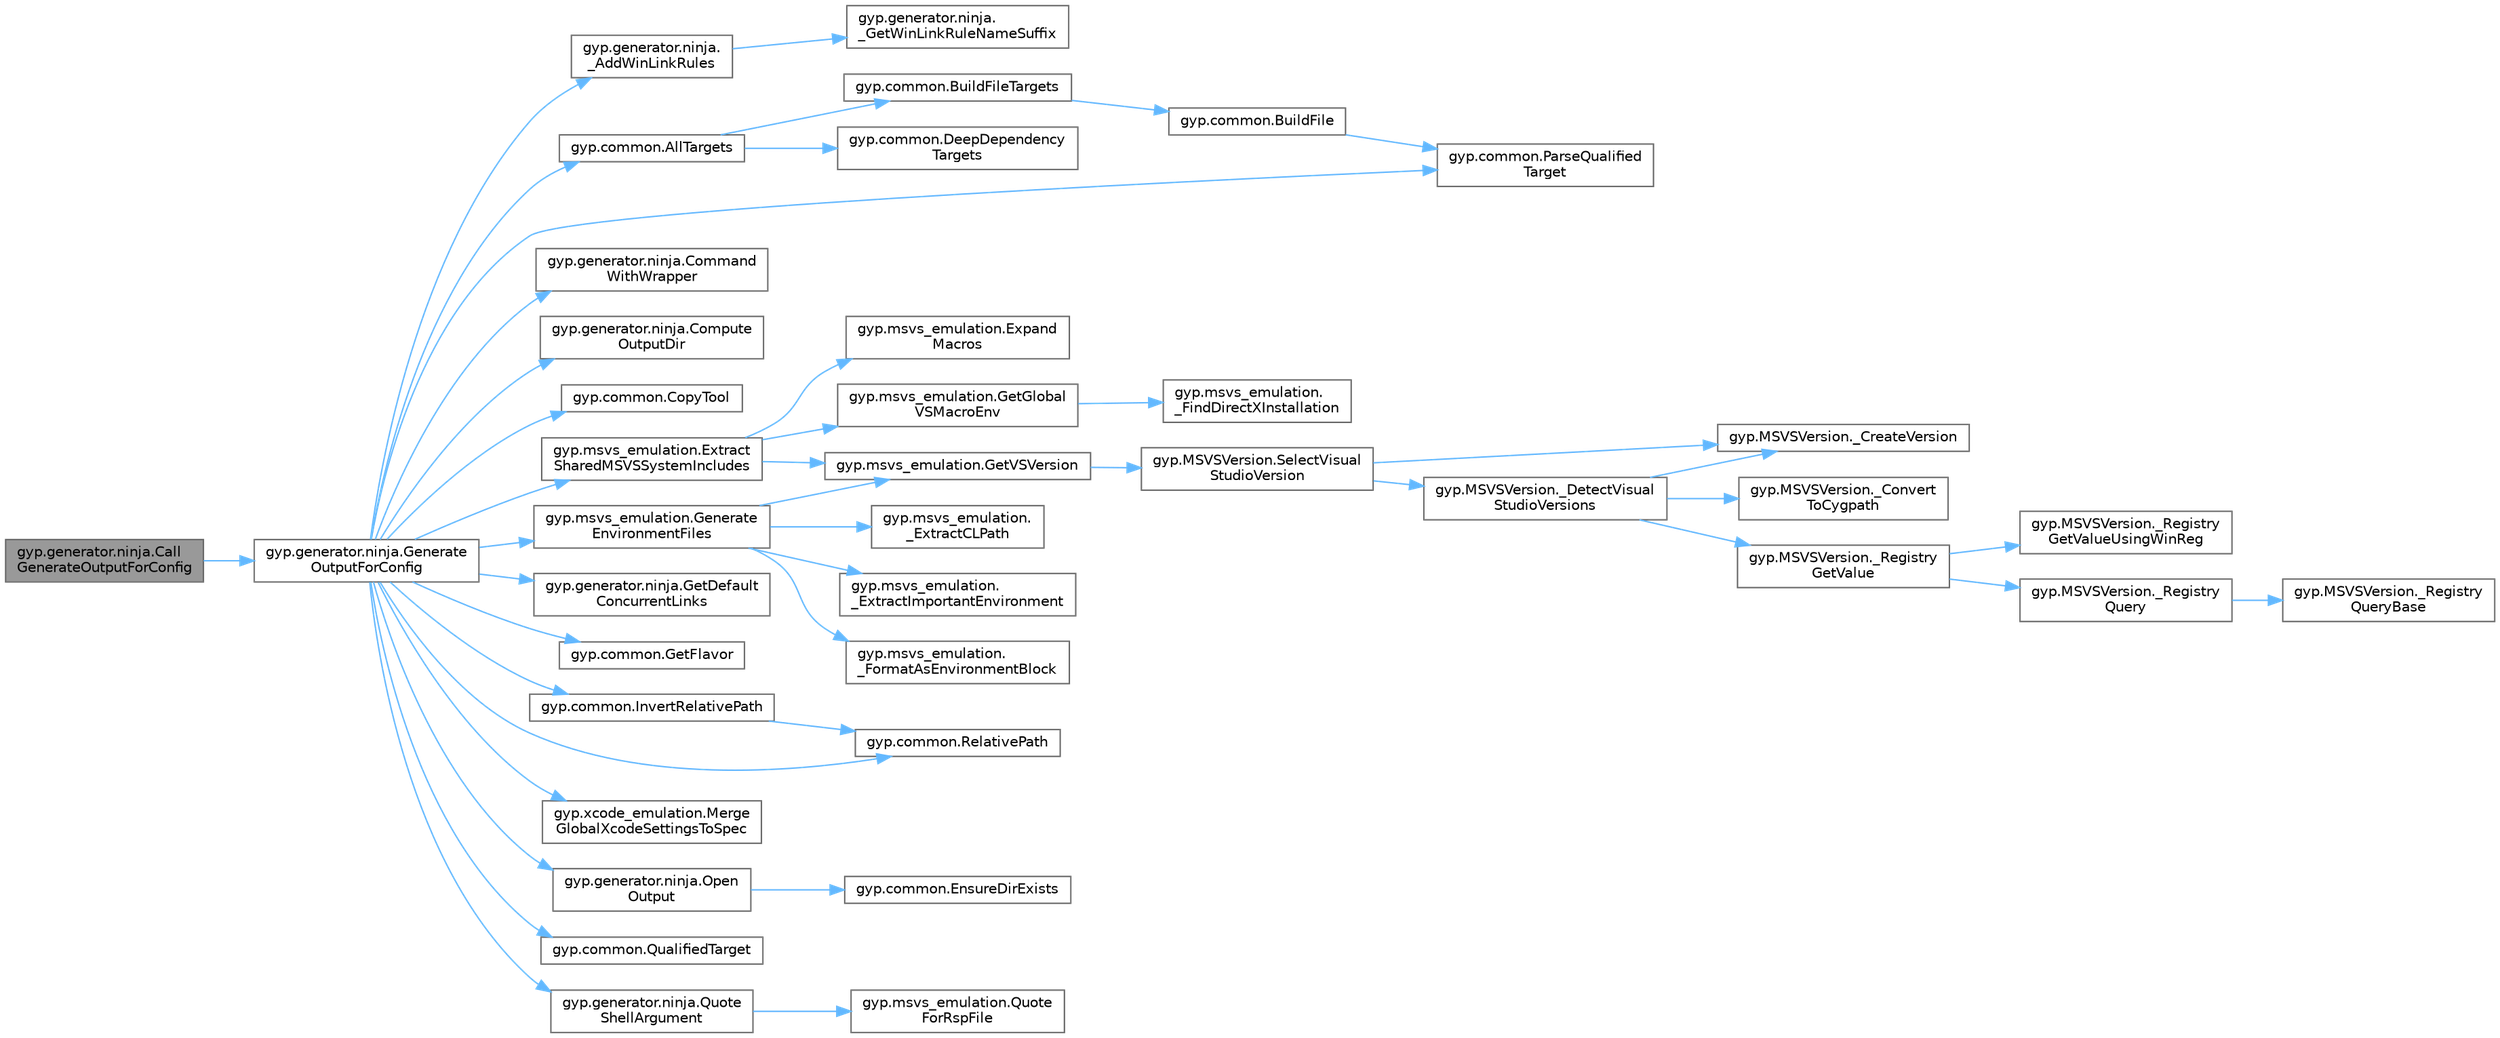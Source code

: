 digraph "gyp.generator.ninja.CallGenerateOutputForConfig"
{
 // LATEX_PDF_SIZE
  bgcolor="transparent";
  edge [fontname=Helvetica,fontsize=10,labelfontname=Helvetica,labelfontsize=10];
  node [fontname=Helvetica,fontsize=10,shape=box,height=0.2,width=0.4];
  rankdir="LR";
  Node1 [id="Node000001",label="gyp.generator.ninja.Call\lGenerateOutputForConfig",height=0.2,width=0.4,color="gray40", fillcolor="grey60", style="filled", fontcolor="black",tooltip=" "];
  Node1 -> Node2 [id="edge85_Node000001_Node000002",color="steelblue1",style="solid",tooltip=" "];
  Node2 [id="Node000002",label="gyp.generator.ninja.Generate\lOutputForConfig",height=0.2,width=0.4,color="grey40", fillcolor="white", style="filled",URL="$namespacegyp_1_1generator_1_1ninja.html#ae725b232455eaaa660dee42d4a8050dd",tooltip=" "];
  Node2 -> Node3 [id="edge86_Node000002_Node000003",color="steelblue1",style="solid",tooltip=" "];
  Node3 [id="Node000003",label="gyp.generator.ninja.\l_AddWinLinkRules",height=0.2,width=0.4,color="grey40", fillcolor="white", style="filled",URL="$namespacegyp_1_1generator_1_1ninja.html#a0863c37b45278a14886fffe9c08892b6",tooltip=" "];
  Node3 -> Node4 [id="edge87_Node000003_Node000004",color="steelblue1",style="solid",tooltip=" "];
  Node4 [id="Node000004",label="gyp.generator.ninja.\l_GetWinLinkRuleNameSuffix",height=0.2,width=0.4,color="grey40", fillcolor="white", style="filled",URL="$namespacegyp_1_1generator_1_1ninja.html#ab1c232b7ca3caf129bd5653555e65a69",tooltip=" "];
  Node2 -> Node5 [id="edge88_Node000002_Node000005",color="steelblue1",style="solid",tooltip=" "];
  Node5 [id="Node000005",label="gyp.common.AllTargets",height=0.2,width=0.4,color="grey40", fillcolor="white", style="filled",URL="$namespacegyp_1_1common.html#ae29bb9a2368860059458248dd76adeaa",tooltip=" "];
  Node5 -> Node6 [id="edge89_Node000005_Node000006",color="steelblue1",style="solid",tooltip=" "];
  Node6 [id="Node000006",label="gyp.common.BuildFileTargets",height=0.2,width=0.4,color="grey40", fillcolor="white", style="filled",URL="$namespacegyp_1_1common.html#af5b1948b93a4d7ebab845f7a7747f364",tooltip=" "];
  Node6 -> Node7 [id="edge90_Node000006_Node000007",color="steelblue1",style="solid",tooltip=" "];
  Node7 [id="Node000007",label="gyp.common.BuildFile",height=0.2,width=0.4,color="grey40", fillcolor="white", style="filled",URL="$namespacegyp_1_1common.html#a07c15710a1e349c4f75efb69406be2f1",tooltip=" "];
  Node7 -> Node8 [id="edge91_Node000007_Node000008",color="steelblue1",style="solid",tooltip=" "];
  Node8 [id="Node000008",label="gyp.common.ParseQualified\lTarget",height=0.2,width=0.4,color="grey40", fillcolor="white", style="filled",URL="$namespacegyp_1_1common.html#a51180f038e57ff79c30f6231d1d7958f",tooltip=" "];
  Node5 -> Node9 [id="edge92_Node000005_Node000009",color="steelblue1",style="solid",tooltip=" "];
  Node9 [id="Node000009",label="gyp.common.DeepDependency\lTargets",height=0.2,width=0.4,color="grey40", fillcolor="white", style="filled",URL="$namespacegyp_1_1common.html#a9df840aaceba6f500699dcf070dd78f8",tooltip=" "];
  Node2 -> Node10 [id="edge93_Node000002_Node000010",color="steelblue1",style="solid",tooltip=" "];
  Node10 [id="Node000010",label="gyp.generator.ninja.Command\lWithWrapper",height=0.2,width=0.4,color="grey40", fillcolor="white", style="filled",URL="$namespacegyp_1_1generator_1_1ninja.html#a8870939cd395f1926ee40a197e379b00",tooltip=" "];
  Node2 -> Node11 [id="edge94_Node000002_Node000011",color="steelblue1",style="solid",tooltip=" "];
  Node11 [id="Node000011",label="gyp.generator.ninja.Compute\lOutputDir",height=0.2,width=0.4,color="grey40", fillcolor="white", style="filled",URL="$namespacegyp_1_1generator_1_1ninja.html#a7c1f50d1b8493a9c6b2f7ce07ef4bb2b",tooltip=" "];
  Node2 -> Node12 [id="edge95_Node000002_Node000012",color="steelblue1",style="solid",tooltip=" "];
  Node12 [id="Node000012",label="gyp.common.CopyTool",height=0.2,width=0.4,color="grey40", fillcolor="white", style="filled",URL="$namespacegyp_1_1common.html#ab963414d748556424295353bddbca815",tooltip=" "];
  Node2 -> Node13 [id="edge96_Node000002_Node000013",color="steelblue1",style="solid",tooltip=" "];
  Node13 [id="Node000013",label="gyp.msvs_emulation.Extract\lSharedMSVSSystemIncludes",height=0.2,width=0.4,color="grey40", fillcolor="white", style="filled",URL="$namespacegyp_1_1msvs__emulation.html#a4fa9ef3ebfd68a0722d883416b897015",tooltip=" "];
  Node13 -> Node14 [id="edge97_Node000013_Node000014",color="steelblue1",style="solid",tooltip=" "];
  Node14 [id="Node000014",label="gyp.msvs_emulation.Expand\lMacros",height=0.2,width=0.4,color="grey40", fillcolor="white", style="filled",URL="$namespacegyp_1_1msvs__emulation.html#a86f51c6232e8befa6e2d58274e4de299",tooltip=" "];
  Node13 -> Node15 [id="edge98_Node000013_Node000015",color="steelblue1",style="solid",tooltip=" "];
  Node15 [id="Node000015",label="gyp.msvs_emulation.GetGlobal\lVSMacroEnv",height=0.2,width=0.4,color="grey40", fillcolor="white", style="filled",URL="$namespacegyp_1_1msvs__emulation.html#aa57c79f30e2d2cade0a0063219c2d605",tooltip=" "];
  Node15 -> Node16 [id="edge99_Node000015_Node000016",color="steelblue1",style="solid",tooltip=" "];
  Node16 [id="Node000016",label="gyp.msvs_emulation.\l_FindDirectXInstallation",height=0.2,width=0.4,color="grey40", fillcolor="white", style="filled",URL="$namespacegyp_1_1msvs__emulation.html#ade1124821753206959439fb299dd6b65",tooltip=" "];
  Node13 -> Node17 [id="edge100_Node000013_Node000017",color="steelblue1",style="solid",tooltip=" "];
  Node17 [id="Node000017",label="gyp.msvs_emulation.GetVSVersion",height=0.2,width=0.4,color="grey40", fillcolor="white", style="filled",URL="$namespacegyp_1_1msvs__emulation.html#ab8149c16102cf10f185956ed055cfaf0",tooltip=" "];
  Node17 -> Node18 [id="edge101_Node000017_Node000018",color="steelblue1",style="solid",tooltip=" "];
  Node18 [id="Node000018",label="gyp.MSVSVersion.SelectVisual\lStudioVersion",height=0.2,width=0.4,color="grey40", fillcolor="white", style="filled",URL="$namespacegyp_1_1_m_s_v_s_version.html#a95c14e6e7acdaec0cbc73f5e701dad5d",tooltip=" "];
  Node18 -> Node19 [id="edge102_Node000018_Node000019",color="steelblue1",style="solid",tooltip=" "];
  Node19 [id="Node000019",label="gyp.MSVSVersion._CreateVersion",height=0.2,width=0.4,color="grey40", fillcolor="white", style="filled",URL="$namespacegyp_1_1_m_s_v_s_version.html#a4544149f3ecb3e480c5461146e7df933",tooltip=" "];
  Node18 -> Node20 [id="edge103_Node000018_Node000020",color="steelblue1",style="solid",tooltip=" "];
  Node20 [id="Node000020",label="gyp.MSVSVersion._DetectVisual\lStudioVersions",height=0.2,width=0.4,color="grey40", fillcolor="white", style="filled",URL="$namespacegyp_1_1_m_s_v_s_version.html#ae02498e5108c16af8e7bce6fdcf2a304",tooltip=" "];
  Node20 -> Node21 [id="edge104_Node000020_Node000021",color="steelblue1",style="solid",tooltip=" "];
  Node21 [id="Node000021",label="gyp.MSVSVersion._Convert\lToCygpath",height=0.2,width=0.4,color="grey40", fillcolor="white", style="filled",URL="$namespacegyp_1_1_m_s_v_s_version.html#a66d8b94088491f668c13cf25ffd3ba8e",tooltip=" "];
  Node20 -> Node19 [id="edge105_Node000020_Node000019",color="steelblue1",style="solid",tooltip=" "];
  Node20 -> Node22 [id="edge106_Node000020_Node000022",color="steelblue1",style="solid",tooltip=" "];
  Node22 [id="Node000022",label="gyp.MSVSVersion._Registry\lGetValue",height=0.2,width=0.4,color="grey40", fillcolor="white", style="filled",URL="$namespacegyp_1_1_m_s_v_s_version.html#a44ffb963a5ef391a6fed6c1094df9bda",tooltip=" "];
  Node22 -> Node23 [id="edge107_Node000022_Node000023",color="steelblue1",style="solid",tooltip=" "];
  Node23 [id="Node000023",label="gyp.MSVSVersion._Registry\lGetValueUsingWinReg",height=0.2,width=0.4,color="grey40", fillcolor="white", style="filled",URL="$namespacegyp_1_1_m_s_v_s_version.html#ad58082d412a5bdd191e04ce3ebddfa36",tooltip=" "];
  Node22 -> Node24 [id="edge108_Node000022_Node000024",color="steelblue1",style="solid",tooltip=" "];
  Node24 [id="Node000024",label="gyp.MSVSVersion._Registry\lQuery",height=0.2,width=0.4,color="grey40", fillcolor="white", style="filled",URL="$namespacegyp_1_1_m_s_v_s_version.html#aca1b498db5a5123fcfa0937a1639d21a",tooltip=" "];
  Node24 -> Node25 [id="edge109_Node000024_Node000025",color="steelblue1",style="solid",tooltip=" "];
  Node25 [id="Node000025",label="gyp.MSVSVersion._Registry\lQueryBase",height=0.2,width=0.4,color="grey40", fillcolor="white", style="filled",URL="$namespacegyp_1_1_m_s_v_s_version.html#ac3f33838ffca948ac40debc554a8caa5",tooltip=" "];
  Node2 -> Node26 [id="edge110_Node000002_Node000026",color="steelblue1",style="solid",tooltip=" "];
  Node26 [id="Node000026",label="gyp.msvs_emulation.Generate\lEnvironmentFiles",height=0.2,width=0.4,color="grey40", fillcolor="white", style="filled",URL="$namespacegyp_1_1msvs__emulation.html#a28e813ee1be02285cdc5437040e76444",tooltip=" "];
  Node26 -> Node27 [id="edge111_Node000026_Node000027",color="steelblue1",style="solid",tooltip=" "];
  Node27 [id="Node000027",label="gyp.msvs_emulation.\l_ExtractCLPath",height=0.2,width=0.4,color="grey40", fillcolor="white", style="filled",URL="$namespacegyp_1_1msvs__emulation.html#a86a9c6d900cecc29a65534b304318d7d",tooltip=" "];
  Node26 -> Node28 [id="edge112_Node000026_Node000028",color="steelblue1",style="solid",tooltip=" "];
  Node28 [id="Node000028",label="gyp.msvs_emulation.\l_ExtractImportantEnvironment",height=0.2,width=0.4,color="grey40", fillcolor="white", style="filled",URL="$namespacegyp_1_1msvs__emulation.html#ab02cd7bb7ca43fa8889b66ed54aab6ee",tooltip=" "];
  Node26 -> Node29 [id="edge113_Node000026_Node000029",color="steelblue1",style="solid",tooltip=" "];
  Node29 [id="Node000029",label="gyp.msvs_emulation.\l_FormatAsEnvironmentBlock",height=0.2,width=0.4,color="grey40", fillcolor="white", style="filled",URL="$namespacegyp_1_1msvs__emulation.html#a4bda908c429df97305fdcbba1b972970",tooltip=" "];
  Node26 -> Node17 [id="edge114_Node000026_Node000017",color="steelblue1",style="solid",tooltip=" "];
  Node2 -> Node30 [id="edge115_Node000002_Node000030",color="steelblue1",style="solid",tooltip=" "];
  Node30 [id="Node000030",label="gyp.generator.ninja.GetDefault\lConcurrentLinks",height=0.2,width=0.4,color="grey40", fillcolor="white", style="filled",URL="$namespacegyp_1_1generator_1_1ninja.html#aadef163d1bd093dd5b10fc0ea9cc4941",tooltip=" "];
  Node2 -> Node31 [id="edge116_Node000002_Node000031",color="steelblue1",style="solid",tooltip=" "];
  Node31 [id="Node000031",label="gyp.common.GetFlavor",height=0.2,width=0.4,color="grey40", fillcolor="white", style="filled",URL="$namespacegyp_1_1common.html#aeb48ab17a03cd7c40f5ad72fac713486",tooltip=" "];
  Node2 -> Node32 [id="edge117_Node000002_Node000032",color="steelblue1",style="solid",tooltip=" "];
  Node32 [id="Node000032",label="gyp.common.InvertRelativePath",height=0.2,width=0.4,color="grey40", fillcolor="white", style="filled",URL="$namespacegyp_1_1common.html#a444243e74701615d1cdb73c45ab80575",tooltip=" "];
  Node32 -> Node33 [id="edge118_Node000032_Node000033",color="steelblue1",style="solid",tooltip=" "];
  Node33 [id="Node000033",label="gyp.common.RelativePath",height=0.2,width=0.4,color="grey40", fillcolor="white", style="filled",URL="$namespacegyp_1_1common.html#a8533ebdd9774c22ee7f7450c54239796",tooltip=" "];
  Node2 -> Node34 [id="edge119_Node000002_Node000034",color="steelblue1",style="solid",tooltip=" "];
  Node34 [id="Node000034",label="gyp.xcode_emulation.Merge\lGlobalXcodeSettingsToSpec",height=0.2,width=0.4,color="grey40", fillcolor="white", style="filled",URL="$namespacegyp_1_1xcode__emulation.html#a96f95b2f8275df1b0ce296a4559cbe32",tooltip=" "];
  Node2 -> Node35 [id="edge120_Node000002_Node000035",color="steelblue1",style="solid",tooltip=" "];
  Node35 [id="Node000035",label="gyp.generator.ninja.Open\lOutput",height=0.2,width=0.4,color="grey40", fillcolor="white", style="filled",URL="$namespacegyp_1_1generator_1_1ninja.html#a92eeb5cfd026631615c5678afa54d162",tooltip=" "];
  Node35 -> Node36 [id="edge121_Node000035_Node000036",color="steelblue1",style="solid",tooltip=" "];
  Node36 [id="Node000036",label="gyp.common.EnsureDirExists",height=0.2,width=0.4,color="grey40", fillcolor="white", style="filled",URL="$namespacegyp_1_1common.html#a62411b7ed9f7220bb951ea26e91e4e15",tooltip=" "];
  Node2 -> Node8 [id="edge122_Node000002_Node000008",color="steelblue1",style="solid",tooltip=" "];
  Node2 -> Node37 [id="edge123_Node000002_Node000037",color="steelblue1",style="solid",tooltip=" "];
  Node37 [id="Node000037",label="gyp.common.QualifiedTarget",height=0.2,width=0.4,color="grey40", fillcolor="white", style="filled",URL="$namespacegyp_1_1common.html#a24688c0cf90537af3efa42115befe64b",tooltip=" "];
  Node2 -> Node38 [id="edge124_Node000002_Node000038",color="steelblue1",style="solid",tooltip=" "];
  Node38 [id="Node000038",label="gyp.generator.ninja.Quote\lShellArgument",height=0.2,width=0.4,color="grey40", fillcolor="white", style="filled",URL="$namespacegyp_1_1generator_1_1ninja.html#aa997d1d8d8219f59a8eca516eab874b0",tooltip=" "];
  Node38 -> Node39 [id="edge125_Node000038_Node000039",color="steelblue1",style="solid",tooltip=" "];
  Node39 [id="Node000039",label="gyp.msvs_emulation.Quote\lForRspFile",height=0.2,width=0.4,color="grey40", fillcolor="white", style="filled",URL="$namespacegyp_1_1msvs__emulation.html#a9cc98f7aa879f4d396a2279f8c9b4a81",tooltip=" "];
  Node2 -> Node33 [id="edge126_Node000002_Node000033",color="steelblue1",style="solid",tooltip=" "];
}
